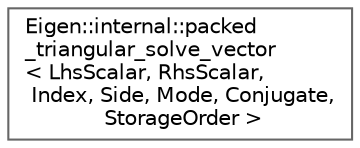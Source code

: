 digraph "类继承关系图"
{
 // LATEX_PDF_SIZE
  bgcolor="transparent";
  edge [fontname=Helvetica,fontsize=10,labelfontname=Helvetica,labelfontsize=10];
  node [fontname=Helvetica,fontsize=10,shape=box,height=0.2,width=0.4];
  rankdir="LR";
  Node0 [id="Node000000",label="Eigen::internal::packed\l_triangular_solve_vector\l\< LhsScalar, RhsScalar,\l Index, Side, Mode, Conjugate,\l StorageOrder \>",height=0.2,width=0.4,color="grey40", fillcolor="white", style="filled",URL="$struct_eigen_1_1internal_1_1packed__triangular__solve__vector.html",tooltip=" "];
}
